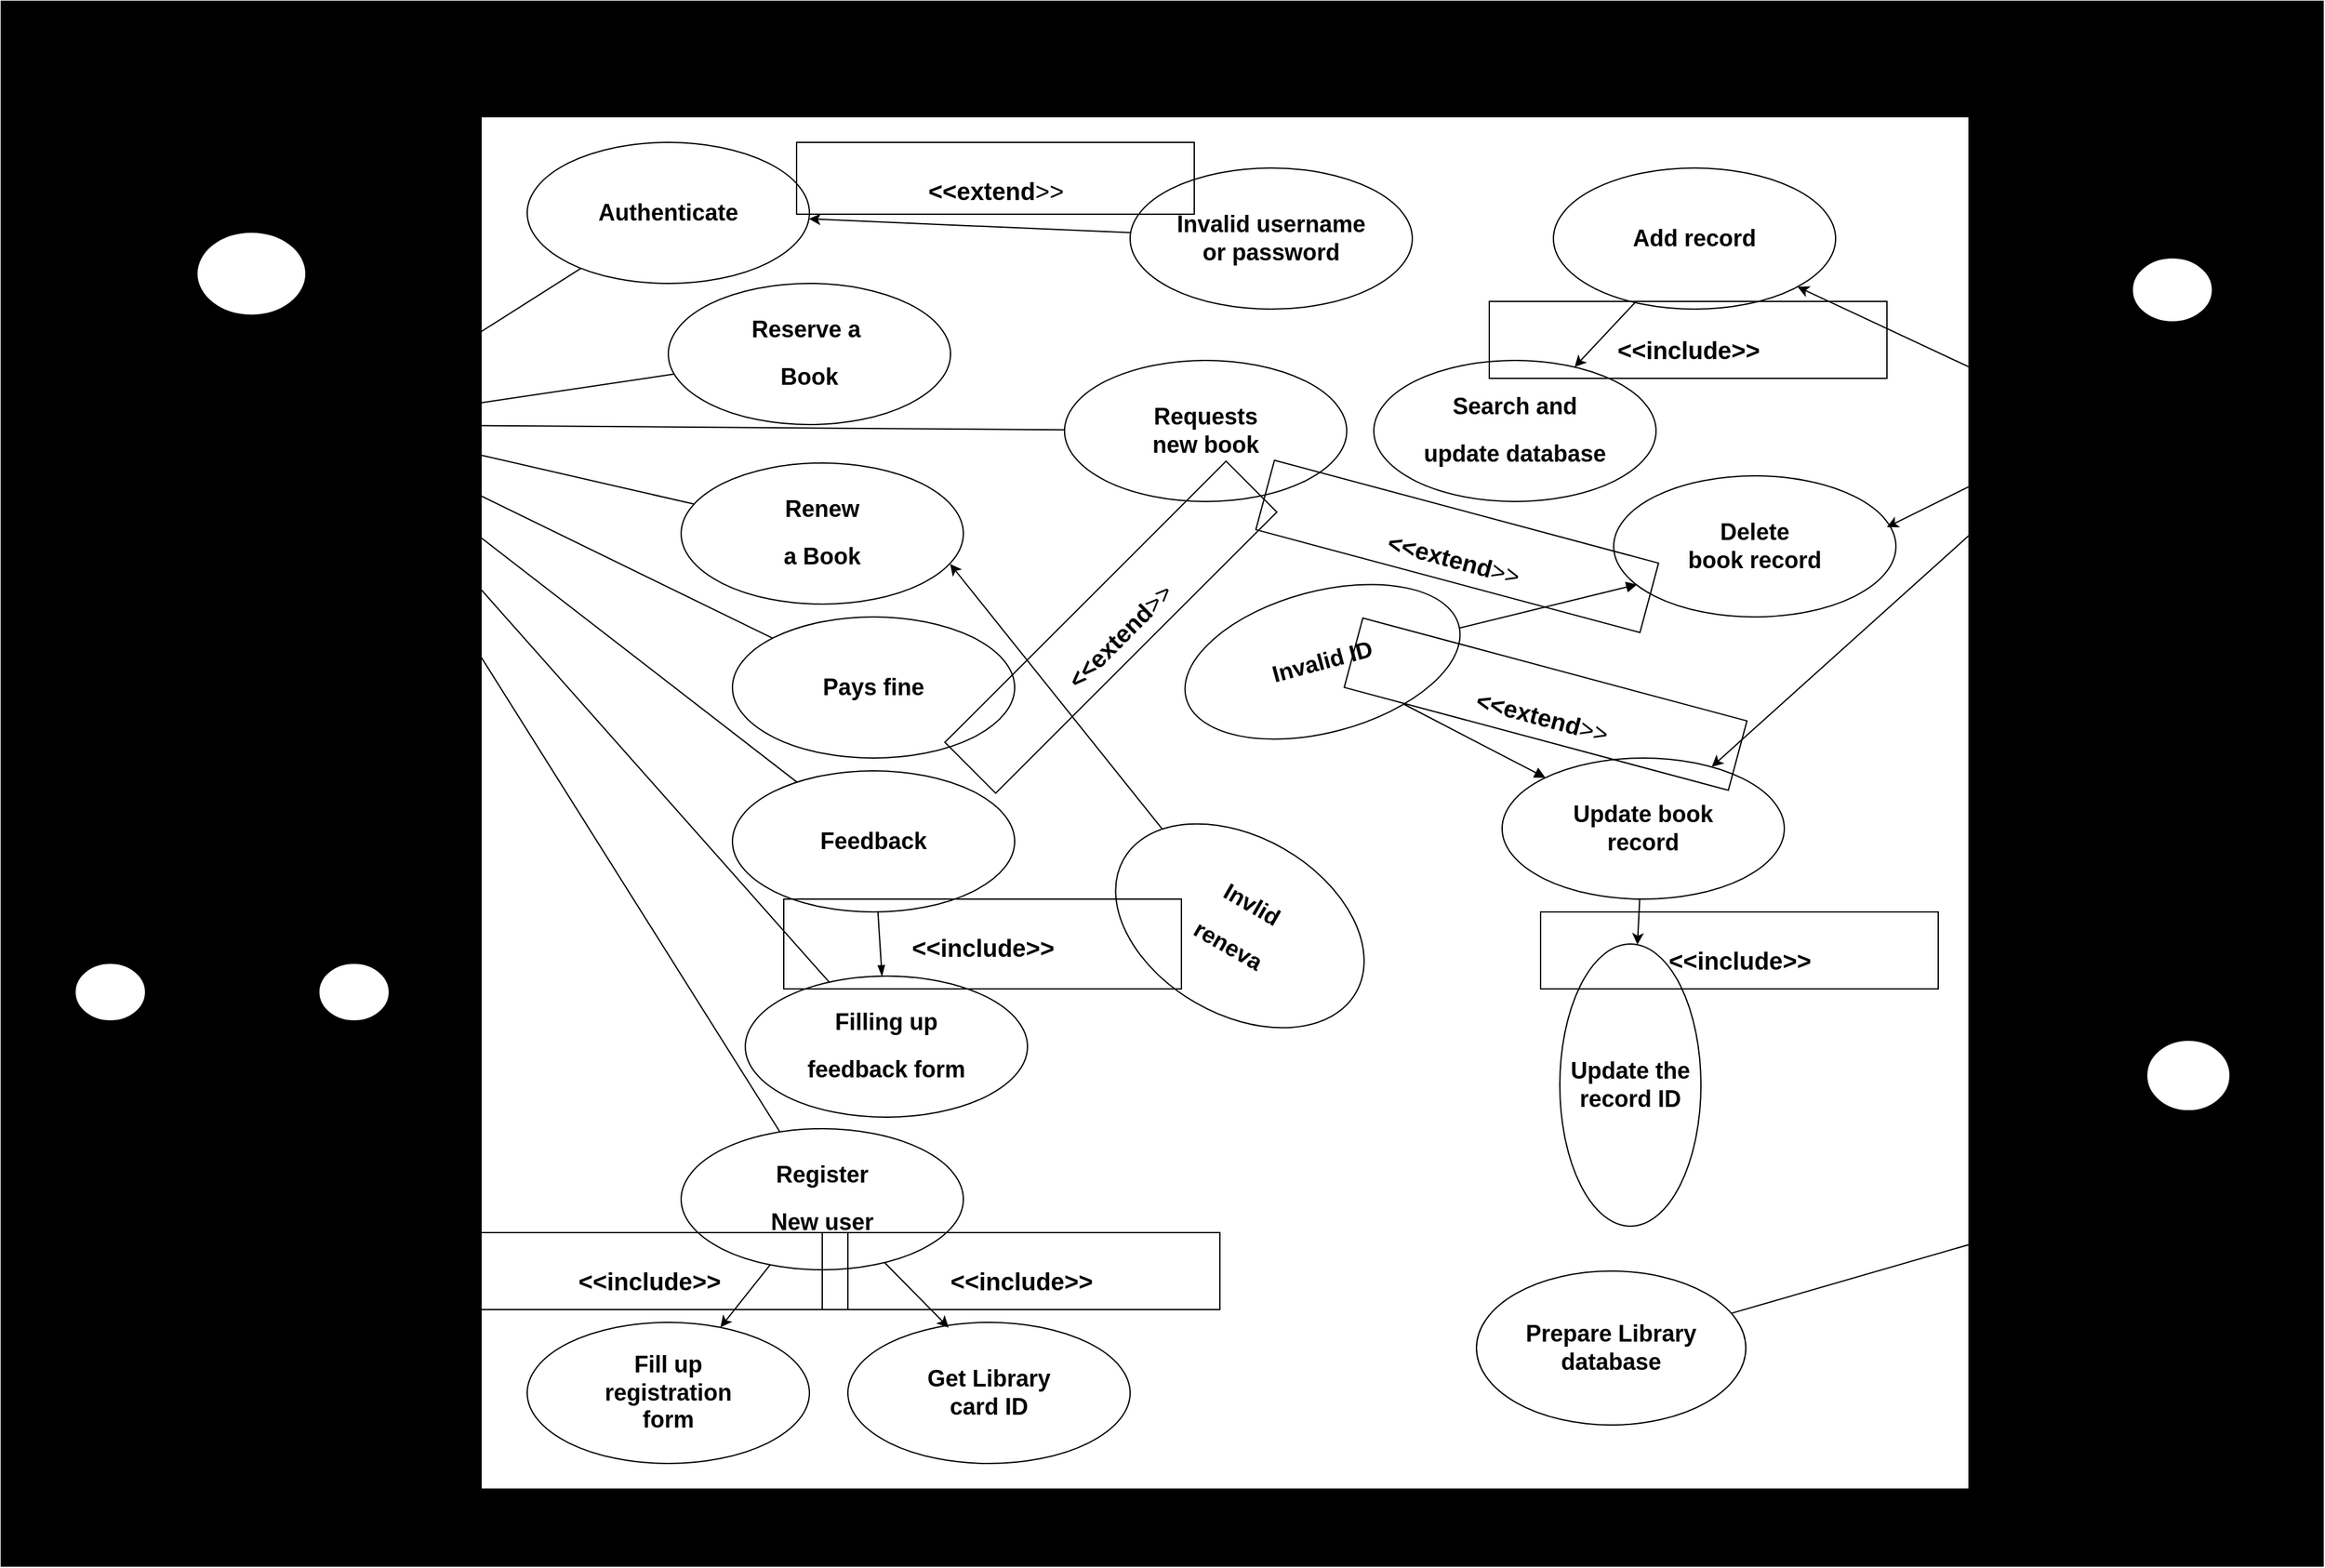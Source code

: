 <mxfile version="26.2.9">
  <diagram name="Page-1" id="pGc_o5oU0INXMLFuIHO4">
    <mxGraphModel dx="3827" dy="1284" grid="1" gridSize="10" guides="1" tooltips="1" connect="1" arrows="1" fold="1" page="1" pageScale="1" pageWidth="827" pageHeight="1169" background="light-dark(#FFFFFF,#FFFFFF)" math="0" shadow="0">
      <root>
        <mxCell id="0" />
        <mxCell id="1" parent="0" />
        <mxCell id="NUPrWJWybtKy8iaeJqH8-1" value="" style="fontStyle=0;labelPosition=right;verticalLabelPosition=middle;align=left;verticalAlign=middle;spacingLeft=2;html=1;points=[[0,0.5],[1,0.5]];fillColor=strokeColor;" vertex="1" parent="1">
          <mxGeometry x="-650" y="290" width="1810" height="1220" as="geometry" />
        </mxCell>
        <mxCell id="k-KtFEmayB6VyQOIX7gF-31" value="" style="html=1;dropTarget=0;whiteSpace=wrap;fillColor=light-dark(#FFFFFF,#FFFFFF);strokeColor=light-dark(#000000,#000000);fontColor=light-dark(#000000,#000000);" parent="1" vertex="1">
          <mxGeometry x="-276" y="380" width="1160" height="1070" as="geometry" />
        </mxCell>
        <mxCell id="k-KtFEmayB6VyQOIX7gF-91" style="rounded=0;orthogonalLoop=1;jettySize=auto;html=1;strokeColor=light-dark(#000000,#000000);fontColor=light-dark(#000000,#000000);" parent="1" target="k-KtFEmayB6VyQOIX7gF-50" edge="1">
          <mxGeometry relative="1" as="geometry">
            <mxPoint x="980" y="620" as="sourcePoint" />
          </mxGeometry>
        </mxCell>
        <mxCell id="k-KtFEmayB6VyQOIX7gF-92" style="rounded=0;orthogonalLoop=1;jettySize=auto;html=1;strokeColor=light-dark(#000000,#000000);fontColor=light-dark(#000000,#000000);" parent="1" target="k-KtFEmayB6VyQOIX7gF-53" edge="1">
          <mxGeometry relative="1" as="geometry">
            <mxPoint x="980" y="620" as="sourcePoint" />
          </mxGeometry>
        </mxCell>
        <mxCell id="k-KtFEmayB6VyQOIX7gF-20" value="&lt;h1&gt;Libraries&lt;/h1&gt;" style="shape=umlActor;verticalLabelPosition=bottom;verticalAlign=top;html=1;strokeColor=light-dark(#000000,#000000);fontColor=light-dark(#000000,#000000);" parent="1" vertex="1">
          <mxGeometry x="980" y="490" width="125" height="200" as="geometry" />
        </mxCell>
        <mxCell id="k-KtFEmayB6VyQOIX7gF-88" style="rounded=0;orthogonalLoop=1;jettySize=auto;html=1;endArrow=none;startFill=0;strokeColor=light-dark(#000000,#000000);fontColor=light-dark(#000000,#000000);" parent="1" source="k-KtFEmayB6VyQOIX7gF-21" target="k-KtFEmayB6VyQOIX7gF-48" edge="1">
          <mxGeometry relative="1" as="geometry" />
        </mxCell>
        <mxCell id="k-KtFEmayB6VyQOIX7gF-21" value="&lt;h1&gt;Library&lt;/h1&gt;&lt;h1&gt;Database&lt;/h1&gt;" style="shape=umlActor;verticalLabelPosition=bottom;verticalAlign=top;html=1;strokeColor=light-dark(#000000,#000000);fontColor=light-dark(#000000,#000000);" parent="1" vertex="1">
          <mxGeometry x="990" y="1100" width="130" height="220" as="geometry" />
        </mxCell>
        <mxCell id="k-KtFEmayB6VyQOIX7gF-86" style="rounded=0;orthogonalLoop=1;jettySize=auto;html=1;strokeColor=light-dark(#000000,#000000);fontColor=light-dark(#000000,#000000);" parent="1" source="k-KtFEmayB6VyQOIX7gF-34" edge="1">
          <mxGeometry relative="1" as="geometry">
            <mxPoint x="-390" y="620" as="targetPoint" />
          </mxGeometry>
        </mxCell>
        <mxCell id="k-KtFEmayB6VyQOIX7gF-34" value="&lt;h2&gt;Reserve a&amp;nbsp;&lt;/h2&gt;&lt;h2&gt;Book&lt;/h2&gt;" style="ellipse;whiteSpace=wrap;html=1;strokeColor=light-dark(#000000,#000000);fontColor=light-dark(#000000,#000000);fillColor=light-dark(#FFFFFF,#FFFFFF);" parent="1" vertex="1">
          <mxGeometry x="-130" y="510" width="220" height="110" as="geometry" />
        </mxCell>
        <mxCell id="k-KtFEmayB6VyQOIX7gF-78" style="rounded=0;orthogonalLoop=1;jettySize=auto;html=1;endArrow=none;startFill=0;strokeColor=light-dark(#000000,#000000);fontColor=light-dark(#000000,#000000);" parent="1" source="k-KtFEmayB6VyQOIX7gF-35" edge="1">
          <mxGeometry relative="1" as="geometry">
            <mxPoint x="-390" y="620" as="targetPoint" />
          </mxGeometry>
        </mxCell>
        <mxCell id="k-KtFEmayB6VyQOIX7gF-35" value="&lt;h2&gt;Authenticate&lt;/h2&gt;" style="ellipse;whiteSpace=wrap;html=1;strokeColor=light-dark(#000000,#000000);fontColor=light-dark(#000000,#000000);fillColor=light-dark(#FFFFFF,#FFFFFF);" parent="1" vertex="1">
          <mxGeometry x="-240" y="400" width="220" height="110" as="geometry" />
        </mxCell>
        <mxCell id="k-KtFEmayB6VyQOIX7gF-36" value="&lt;h2&gt;Renew&lt;/h2&gt;&lt;h2&gt;a Book&lt;/h2&gt;" style="ellipse;whiteSpace=wrap;html=1;strokeColor=light-dark(#000000,#000000);fontColor=light-dark(#000000,#000000);fillColor=light-dark(#FFFFFF,#FFFFFF);" parent="1" vertex="1">
          <mxGeometry x="-120" y="650" width="220" height="110" as="geometry" />
        </mxCell>
        <mxCell id="k-KtFEmayB6VyQOIX7gF-81" style="rounded=0;orthogonalLoop=1;jettySize=auto;html=1;endArrow=none;startFill=0;strokeColor=light-dark(#000000,#000000);fontColor=light-dark(#000000,#000000);" parent="1" source="k-KtFEmayB6VyQOIX7gF-37" edge="1">
          <mxGeometry relative="1" as="geometry">
            <mxPoint x="-390" y="620" as="targetPoint" />
          </mxGeometry>
        </mxCell>
        <mxCell id="k-KtFEmayB6VyQOIX7gF-37" value="&lt;h2&gt;Pays fine&lt;/h2&gt;" style="ellipse;whiteSpace=wrap;html=1;strokeColor=light-dark(#000000,#000000);fontColor=light-dark(#000000,#000000);fillColor=light-dark(#FFFFFF,#FFFFFF);" parent="1" vertex="1">
          <mxGeometry x="-80" y="770" width="220" height="110" as="geometry" />
        </mxCell>
        <mxCell id="k-KtFEmayB6VyQOIX7gF-83" style="rounded=0;orthogonalLoop=1;jettySize=auto;html=1;endArrow=none;startFill=0;strokeColor=light-dark(#000000,#000000);fontColor=light-dark(#000000,#000000);" parent="1" source="k-KtFEmayB6VyQOIX7gF-38" edge="1">
          <mxGeometry relative="1" as="geometry">
            <mxPoint x="-390" y="620" as="targetPoint" />
          </mxGeometry>
        </mxCell>
        <mxCell id="k-KtFEmayB6VyQOIX7gF-109" style="rounded=0;orthogonalLoop=1;jettySize=auto;html=1;endArrow=blockThin;endFill=1;strokeColor=light-dark(#000000,#000000);fontColor=light-dark(#000000,#000000);" parent="1" source="k-KtFEmayB6VyQOIX7gF-38" target="k-KtFEmayB6VyQOIX7gF-39" edge="1">
          <mxGeometry relative="1" as="geometry" />
        </mxCell>
        <mxCell id="k-KtFEmayB6VyQOIX7gF-38" value="&lt;h2&gt;Feedback&lt;/h2&gt;" style="ellipse;whiteSpace=wrap;html=1;strokeColor=light-dark(#000000,#000000);fontColor=light-dark(#000000,#000000);fillColor=light-dark(#FFFFFF,#FFFFFF);" parent="1" vertex="1">
          <mxGeometry x="-80" y="890" width="220" height="110" as="geometry" />
        </mxCell>
        <mxCell id="k-KtFEmayB6VyQOIX7gF-84" style="rounded=0;orthogonalLoop=1;jettySize=auto;html=1;endArrow=none;startFill=0;strokeColor=light-dark(#000000,#000000);fontColor=light-dark(#000000,#000000);" parent="1" source="k-KtFEmayB6VyQOIX7gF-39" edge="1">
          <mxGeometry relative="1" as="geometry">
            <mxPoint x="-390" y="620" as="targetPoint" />
          </mxGeometry>
        </mxCell>
        <mxCell id="k-KtFEmayB6VyQOIX7gF-39" value="&lt;h2&gt;Filling up&lt;/h2&gt;&lt;h2&gt;feedback form&lt;/h2&gt;" style="ellipse;whiteSpace=wrap;html=1;strokeColor=light-dark(#000000,#000000);fontColor=light-dark(#000000,#000000);fillColor=light-dark(#FFFFFF,#FFFFFF);" parent="1" vertex="1">
          <mxGeometry x="-70" y="1050" width="220" height="110" as="geometry" />
        </mxCell>
        <mxCell id="k-KtFEmayB6VyQOIX7gF-73" style="rounded=0;orthogonalLoop=1;jettySize=auto;html=1;strokeColor=light-dark(#000000,#000000);fontColor=light-dark(#000000,#000000);" parent="1" source="k-KtFEmayB6VyQOIX7gF-40" target="k-KtFEmayB6VyQOIX7gF-42" edge="1">
          <mxGeometry relative="1" as="geometry" />
        </mxCell>
        <mxCell id="k-KtFEmayB6VyQOIX7gF-85" style="rounded=0;orthogonalLoop=1;jettySize=auto;html=1;endArrow=none;startFill=0;strokeColor=light-dark(#000000,#000000);fontColor=light-dark(#000000,#000000);" parent="1" source="k-KtFEmayB6VyQOIX7gF-40" edge="1">
          <mxGeometry relative="1" as="geometry">
            <mxPoint x="-390" y="620" as="targetPoint" />
          </mxGeometry>
        </mxCell>
        <mxCell id="k-KtFEmayB6VyQOIX7gF-40" value="&lt;h2&gt;Register&lt;/h2&gt;&lt;h2&gt;New user&lt;/h2&gt;" style="ellipse;whiteSpace=wrap;html=1;strokeColor=light-dark(#000000,#000000);fontColor=light-dark(#000000,#000000);fillColor=light-dark(#FFFFFF,#FFFFFF);" parent="1" vertex="1">
          <mxGeometry x="-120" y="1169" width="220" height="110" as="geometry" />
        </mxCell>
        <mxCell id="k-KtFEmayB6VyQOIX7gF-41" value="&lt;h2&gt;Get Library&lt;br&gt;card ID&lt;/h2&gt;" style="ellipse;whiteSpace=wrap;html=1;strokeColor=light-dark(#000000,#000000);fontColor=light-dark(#000000,#000000);fillColor=light-dark(#FFFFFF,#FFFFFF);" parent="1" vertex="1">
          <mxGeometry x="10" y="1320" width="220" height="110" as="geometry" />
        </mxCell>
        <mxCell id="k-KtFEmayB6VyQOIX7gF-42" value="&lt;h2&gt;Fill up&lt;br&gt;registration&lt;br&gt;form&lt;/h2&gt;" style="ellipse;whiteSpace=wrap;html=1;strokeColor=light-dark(#000000,#000000);fontColor=light-dark(#000000,#000000);fillColor=none;" parent="1" vertex="1">
          <mxGeometry x="-240" y="1320" width="220" height="110" as="geometry" />
        </mxCell>
        <mxCell id="k-KtFEmayB6VyQOIX7gF-75" style="rounded=0;orthogonalLoop=1;jettySize=auto;html=1;strokeColor=light-dark(#000000,#000000);fontColor=light-dark(#000000,#000000);" parent="1" source="k-KtFEmayB6VyQOIX7gF-44" target="k-KtFEmayB6VyQOIX7gF-35" edge="1">
          <mxGeometry relative="1" as="geometry" />
        </mxCell>
        <mxCell id="k-KtFEmayB6VyQOIX7gF-44" value="&lt;h2&gt;Invalid username&lt;br&gt;or password&lt;/h2&gt;" style="ellipse;whiteSpace=wrap;html=1;strokeColor=light-dark(#000000,#000000);fontColor=light-dark(#000000,#000000);fillColor=light-dark(#FFFFFF,#FFFFFF);" parent="1" vertex="1">
          <mxGeometry x="230" y="420" width="220" height="110" as="geometry" />
        </mxCell>
        <mxCell id="k-KtFEmayB6VyQOIX7gF-45" value="&lt;h2&gt;Requests&lt;br&gt;new book&lt;/h2&gt;" style="ellipse;whiteSpace=wrap;html=1;strokeColor=light-dark(#000000,#000000);fontColor=light-dark(#000000,#000000);fillColor=light-dark(#FFFFFF,#FFFFFF);" parent="1" vertex="1">
          <mxGeometry x="178.89" y="570" width="220" height="110" as="geometry" />
        </mxCell>
        <mxCell id="k-KtFEmayB6VyQOIX7gF-70" style="rounded=0;orthogonalLoop=1;jettySize=auto;html=1;endArrow=block;endFill=1;strokeColor=light-dark(#000000,#000000);fontColor=light-dark(#000000,#000000);" parent="1" source="k-KtFEmayB6VyQOIX7gF-46" target="k-KtFEmayB6VyQOIX7gF-50" edge="1">
          <mxGeometry relative="1" as="geometry" />
        </mxCell>
        <mxCell id="k-KtFEmayB6VyQOIX7gF-46" value="&lt;h2&gt;Invalid ID&lt;/h2&gt;" style="ellipse;whiteSpace=wrap;html=1;rotation=-15;strokeColor=light-dark(#000000,#000000);fontColor=light-dark(#000000,#000000);fillColor=light-dark(#FFFFFF,#FFFFFF);" parent="1" vertex="1">
          <mxGeometry x="270" y="750" width="220" height="110" as="geometry" />
        </mxCell>
        <mxCell id="k-KtFEmayB6VyQOIX7gF-47" value="&lt;h2&gt;Invlid&lt;/h2&gt;&lt;h2&gt;reneva&lt;/h2&gt;" style="ellipse;whiteSpace=wrap;html=1;rotation=30;strokeColor=light-dark(#000000,#000000);fontColor=light-dark(#000000,#000000);fillColor=light-dark(#FFFFFF,#FFFFFF);" parent="1" vertex="1">
          <mxGeometry x="211.11" y="941.66" width="208.89" height="138.34" as="geometry" />
        </mxCell>
        <mxCell id="k-KtFEmayB6VyQOIX7gF-48" value="&lt;h2&gt;Prepare Library&lt;br&gt;database&lt;/h2&gt;" style="ellipse;whiteSpace=wrap;html=1;strokeColor=light-dark(#000000,#000000);fontColor=light-dark(#000000,#000000);fillColor=light-dark(#FFFFFF,#FFFFFF);" parent="1" vertex="1">
          <mxGeometry x="500" y="1280" width="210" height="120" as="geometry" />
        </mxCell>
        <mxCell id="k-KtFEmayB6VyQOIX7gF-49" value="&lt;h2&gt;Update the&lt;br&gt;record ID&lt;/h2&gt;" style="ellipse;whiteSpace=wrap;html=1;strokeColor=light-dark(#000000,#000000);fontColor=light-dark(#000000,#000000);fillColor=light-dark(#FFFFFF,#FFFFFF);direction=south;" parent="1" vertex="1">
          <mxGeometry x="565" y="1025" width="110" height="220" as="geometry" />
        </mxCell>
        <mxCell id="k-KtFEmayB6VyQOIX7gF-89" style="rounded=0;orthogonalLoop=1;jettySize=auto;html=1;strokeColor=light-dark(#000000,#000000);fontColor=light-dark(#000000,#000000);" parent="1" source="k-KtFEmayB6VyQOIX7gF-50" target="k-KtFEmayB6VyQOIX7gF-49" edge="1">
          <mxGeometry relative="1" as="geometry" />
        </mxCell>
        <mxCell id="k-KtFEmayB6VyQOIX7gF-50" value="&lt;h2&gt;Update book&lt;br&gt;record&lt;/h2&gt;" style="ellipse;whiteSpace=wrap;html=1;strokeColor=light-dark(#000000,#000000);fontColor=light-dark(#000000,#000000);fillColor=light-dark(#FFFFFF,#FFFFFF);" parent="1" vertex="1">
          <mxGeometry x="520" y="880" width="220" height="110" as="geometry" />
        </mxCell>
        <mxCell id="k-KtFEmayB6VyQOIX7gF-51" value="&lt;h2&gt;Delete&lt;br&gt;book record&lt;/h2&gt;" style="ellipse;whiteSpace=wrap;html=1;strokeColor=light-dark(#000000,#000000);fontColor=light-dark(#000000,#000000);fillColor=light-dark(#FFFFFF,#FFFFFF);" parent="1" vertex="1">
          <mxGeometry x="607" y="660" width="220" height="110" as="geometry" />
        </mxCell>
        <mxCell id="k-KtFEmayB6VyQOIX7gF-52" value="&lt;h2&gt;&lt;font style=&quot;&quot;&gt;Search and&lt;/font&gt;&lt;/h2&gt;&lt;h2&gt;&lt;font style=&quot;&quot;&gt;update database&lt;/font&gt;&lt;/h2&gt;" style="ellipse;whiteSpace=wrap;html=1;strokeColor=light-dark(#000000,#000000);fontColor=light-dark(#000000,#000000);fillColor=light-dark(#FFFFFF,#FFFFFF);" parent="1" vertex="1">
          <mxGeometry x="420" y="570" width="220" height="110" as="geometry" />
        </mxCell>
        <mxCell id="k-KtFEmayB6VyQOIX7gF-74" style="rounded=0;orthogonalLoop=1;jettySize=auto;html=1;strokeColor=light-dark(#000000,#000000);fontColor=light-dark(#000000,#000000);" parent="1" source="k-KtFEmayB6VyQOIX7gF-53" target="k-KtFEmayB6VyQOIX7gF-52" edge="1">
          <mxGeometry relative="1" as="geometry" />
        </mxCell>
        <mxCell id="k-KtFEmayB6VyQOIX7gF-53" value="&lt;h2&gt;Add record&lt;/h2&gt;" style="ellipse;whiteSpace=wrap;html=1;strokeColor=light-dark(#000000,#000000);fontColor=light-dark(#000000,#000000);fillColor=light-dark(#FFFFFF,#FFFFFF);" parent="1" vertex="1">
          <mxGeometry x="560" y="420" width="220" height="110" as="geometry" />
        </mxCell>
        <mxCell id="k-KtFEmayB6VyQOIX7gF-65" style="edgeStyle=orthogonalEdgeStyle;rounded=0;orthogonalLoop=1;jettySize=auto;html=1;endArrow=async;endFill=0;strokeColor=light-dark(#000000,#000000);fontColor=light-dark(#000000,#000000);" parent="1" edge="1">
          <mxGeometry relative="1" as="geometry">
            <mxPoint x="-560.0" y="1040" as="sourcePoint" />
            <mxPoint x="-460" y="810" as="targetPoint" />
            <Array as="points">
              <mxPoint x="-560" y="950" />
              <mxPoint x="-460" y="950" />
            </Array>
          </mxGeometry>
        </mxCell>
        <mxCell id="k-KtFEmayB6VyQOIX7gF-54" value="&lt;h1&gt;&lt;font face=&quot;Helvetica&quot; style=&quot;&quot;&gt;Student&lt;/font&gt;&lt;/h1&gt;" style="shape=umlActor;verticalLabelPosition=bottom;verticalAlign=top;html=1;strokeColor=light-dark(#000000,#000000);fontColor=light-dark(#000000,#000000);" parent="1" vertex="1">
          <mxGeometry x="-620" y="1040" width="110" height="180" as="geometry" />
        </mxCell>
        <mxCell id="k-KtFEmayB6VyQOIX7gF-67" style="edgeStyle=orthogonalEdgeStyle;rounded=0;orthogonalLoop=1;jettySize=auto;html=1;strokeColor=light-dark(#000000,#000000);fontColor=light-dark(#000000,#000000);" parent="1" source="k-KtFEmayB6VyQOIX7gF-55" edge="1">
          <mxGeometry relative="1" as="geometry">
            <mxPoint x="-460" y="810" as="targetPoint" />
            <Array as="points">
              <mxPoint x="-375" y="950" />
              <mxPoint x="-459" y="950" />
              <mxPoint x="-459" y="810" />
            </Array>
          </mxGeometry>
        </mxCell>
        <mxCell id="k-KtFEmayB6VyQOIX7gF-55" value="&lt;h1&gt;Staff&lt;/h1&gt;" style="shape=umlActor;verticalLabelPosition=bottom;verticalAlign=top;html=1;strokeColor=light-dark(#000000,#000000);fontColor=light-dark(#000000,#000000);" parent="1" vertex="1">
          <mxGeometry x="-430" y="1040" width="110" height="180" as="geometry" />
        </mxCell>
        <mxCell id="k-KtFEmayB6VyQOIX7gF-58" value="&lt;h1&gt;&lt;font face=&quot;Verdana&quot;&gt;User&lt;/font&gt;&lt;/h1&gt;" style="shape=umlActor;verticalLabelPosition=bottom;verticalAlign=top;html=1;strokeColor=light-dark(#000000,#000000);fontColor=light-dark(#000000,#000000);" parent="1" vertex="1">
          <mxGeometry x="-540" y="470" width="170" height="259" as="geometry" />
        </mxCell>
        <mxCell id="k-KtFEmayB6VyQOIX7gF-69" style="rounded=0;orthogonalLoop=1;jettySize=auto;html=1;entryX=0.083;entryY=0.77;entryDx=0;entryDy=0;entryPerimeter=0;endArrow=block;endFill=1;strokeColor=light-dark(#000000,#000000);fontColor=light-dark(#000000,#000000);" parent="1" source="k-KtFEmayB6VyQOIX7gF-46" target="k-KtFEmayB6VyQOIX7gF-51" edge="1">
          <mxGeometry relative="1" as="geometry" />
        </mxCell>
        <mxCell id="k-KtFEmayB6VyQOIX7gF-71" style="rounded=0;orthogonalLoop=1;jettySize=auto;html=1;entryX=0.953;entryY=0.715;entryDx=0;entryDy=0;entryPerimeter=0;strokeColor=light-dark(#000000,#000000);fontColor=light-dark(#000000,#000000);" parent="1" source="k-KtFEmayB6VyQOIX7gF-47" target="k-KtFEmayB6VyQOIX7gF-36" edge="1">
          <mxGeometry relative="1" as="geometry" />
        </mxCell>
        <mxCell id="k-KtFEmayB6VyQOIX7gF-72" style="rounded=0;orthogonalLoop=1;jettySize=auto;html=1;entryX=0.357;entryY=0.037;entryDx=0;entryDy=0;entryPerimeter=0;strokeColor=light-dark(#000000,#000000);fontColor=light-dark(#000000,#000000);" parent="1" source="k-KtFEmayB6VyQOIX7gF-40" target="k-KtFEmayB6VyQOIX7gF-41" edge="1">
          <mxGeometry relative="1" as="geometry" />
        </mxCell>
        <mxCell id="k-KtFEmayB6VyQOIX7gF-76" style="rounded=0;orthogonalLoop=1;jettySize=auto;html=1;endArrow=none;startFill=0;strokeColor=light-dark(#000000,#000000);fontColor=light-dark(#000000,#000000);" parent="1" source="k-KtFEmayB6VyQOIX7gF-45" edge="1">
          <mxGeometry relative="1" as="geometry">
            <mxPoint x="-380" y="620" as="targetPoint" />
          </mxGeometry>
        </mxCell>
        <mxCell id="k-KtFEmayB6VyQOIX7gF-80" style="rounded=0;orthogonalLoop=1;jettySize=auto;html=1;endArrow=none;startFill=0;strokeColor=light-dark(#000000,#000000);fontColor=light-dark(#000000,#000000);" parent="1" source="k-KtFEmayB6VyQOIX7gF-36" edge="1">
          <mxGeometry relative="1" as="geometry">
            <mxPoint x="-380" y="620" as="targetPoint" />
          </mxGeometry>
        </mxCell>
        <mxCell id="k-KtFEmayB6VyQOIX7gF-90" style="rounded=0;orthogonalLoop=1;jettySize=auto;html=1;entryX=0.968;entryY=0.364;entryDx=0;entryDy=0;entryPerimeter=0;strokeColor=light-dark(#000000,#000000);fontColor=light-dark(#000000,#000000);" parent="1" source="k-KtFEmayB6VyQOIX7gF-20" target="k-KtFEmayB6VyQOIX7gF-51" edge="1">
          <mxGeometry relative="1" as="geometry" />
        </mxCell>
        <mxCell id="k-KtFEmayB6VyQOIX7gF-103" value="&lt;h1&gt;&lt;font style=&quot;font-size: 19px;&quot;&gt;&amp;lt;&amp;lt;include&amp;gt;&amp;gt;&lt;/font&gt;&lt;/h1&gt;" style="text;html=1;align=center;strokeColor=light-dark(#000000,#FFFFFF);fontColor=light-dark(#000000,#000000);" parent="1" vertex="1">
          <mxGeometry x="550" y="1000" width="310" height="60" as="geometry" />
        </mxCell>
        <mxCell id="k-KtFEmayB6VyQOIX7gF-104" value="&lt;h1&gt;&lt;font style=&quot;font-size: 19px;&quot;&gt;&amp;lt;&amp;lt;include&amp;gt;&amp;gt;&lt;/font&gt;&lt;/h1&gt;" style="text;html=1;align=center;strokeColor=light-dark(#000000,#FFFFFF);fontColor=light-dark(#000000,#000000);" parent="1" vertex="1">
          <mxGeometry x="-40" y="990" width="310" height="70" as="geometry" />
        </mxCell>
        <mxCell id="k-KtFEmayB6VyQOIX7gF-105" value="&lt;h1&gt;&lt;font style=&quot;font-size: 19px;&quot;&gt;&amp;lt;&amp;lt;include&amp;gt;&amp;gt;&lt;/font&gt;&lt;/h1&gt;" style="text;html=1;align=center;strokeColor=light-dark(#000000,#FFFFFF);fontColor=light-dark(#000000,#000000);" parent="1" vertex="1">
          <mxGeometry x="-300" y="1250" width="310" height="60" as="geometry" />
        </mxCell>
        <mxCell id="k-KtFEmayB6VyQOIX7gF-106" value="&lt;h1&gt;&lt;font style=&quot;font-size: 19px;&quot;&gt;&amp;lt;&amp;lt;include&amp;gt;&amp;gt;&lt;/font&gt;&lt;/h1&gt;" style="text;html=1;align=center;strokeColor=light-dark(#000000,#FFFFFF);fontColor=light-dark(#000000,#000000);" parent="1" vertex="1">
          <mxGeometry x="-10" y="1250" width="310" height="60" as="geometry" />
        </mxCell>
        <mxCell id="k-KtFEmayB6VyQOIX7gF-110" value="&lt;h1&gt;&lt;font style=&quot;font-size: 19px;&quot;&gt;&amp;lt;&amp;lt;include&amp;gt;&amp;gt;&lt;/font&gt;&lt;/h1&gt;" style="text;html=1;align=center;strokeColor=light-dark(#000000,#FFFFFF);fontColor=light-dark(#000000,#000000);" parent="1" vertex="1">
          <mxGeometry x="510" y="524" width="310" height="60" as="geometry" />
        </mxCell>
        <mxCell id="k-KtFEmayB6VyQOIX7gF-111" value="&lt;h1&gt;&lt;font style=&quot;font-size: 19px;&quot;&gt;&amp;lt;&amp;lt;extend&lt;/font&gt;&lt;span style=&quot;font-family: monospace; font-size: 0px; text-align: start; background-color: transparent; font-weight: normal;&quot;&gt;%3CmxGraphModel%3E%3Croot%3E%3CmxCell%20id%3D%220%22%2F%3E%3CmxCell%20id%3D%221%22%20parent%3D%220%22%2F%3E%3CmxCell%20id%3D%222%22%20value%3D%22%26lt%3Bh1%26gt%3B%26lt%3Bfont%20style%3D%26quot%3Bfont-size%3A%2019px%3B%26quot%3B%26gt%3B%26amp%3Blt%3B%26amp%3Blt%3Binclude%26amp%3Bgt%3B%26amp%3Bgt%3B%26lt%3B%2Ffont%26gt%3B%26lt%3B%2Fh1%26gt%3B%22%20style%3D%22text%3Bhtml%3D1%3Balign%3Dcenter%3B%22%20vertex%3D%221%22%20parent%3D%221%22%3E%3CmxGeometry%20x%3D%22510%22%20y%3D%22524%22%20width%3D%22310%22%20height%3D%2260%22%20as%3D%22geometry%22%2F%3E%3C%2FmxCell%3E%3C%2Froot%3E%3C%2FmxGraphModel%3E&lt;/span&gt;&lt;span style=&quot;font-size: 19px; background-color: transparent; font-weight: normal;&quot;&gt;&amp;gt;&amp;gt;&lt;/span&gt;&lt;/h1&gt;" style="text;html=1;align=center;rotation=-45;strokeColor=light-dark(#000000,#FFFFFF);fontColor=light-dark(#000000,#000000);" parent="1" vertex="1">
          <mxGeometry x="60" y="750" width="310" height="56" as="geometry" />
        </mxCell>
        <mxCell id="k-KtFEmayB6VyQOIX7gF-112" value="&lt;h1&gt;&lt;font style=&quot;font-size: 19px;&quot;&gt;&amp;lt;&amp;lt;extend&lt;/font&gt;&lt;span style=&quot;font-family: monospace; font-size: 0px; text-align: start; background-color: transparent; font-weight: normal;&quot;&gt;%3CmxGraphModel%3E%3Croot%3E%3CmxCell%20id%3D%220%22%2F%3E%3CmxCell%20id%3D%221%22%20parent%3D%220%22%2F%3E%3CmxCell%20id%3D%222%22%20value%3D%22%26lt%3Bh1%26gt%3B%26lt%3Bfont%20style%3D%26quot%3Bfont-size%3A%2019px%3B%26quot%3B%26gt%3B%26amp%3Blt%3B%26amp%3Blt%3Binclude%26amp%3Bgt%3B%26amp%3Bgt%3B%26lt%3B%2Ffont%26gt%3B%26lt%3B%2Fh1%26gt%3B%22%20style%3D%22text%3Bhtml%3D1%3Balign%3Dcenter%3B%22%20vertex%3D%221%22%20parent%3D%221%22%3E%3CmxGeometry%20x%3D%22510%22%20y%3D%22524%22%20width%3D%22310%22%20height%3D%2260%22%20as%3D%22geometry%22%2F%3E%3C%2FmxCell%3E%3C%2Froot%3E%3C%2FmxGraphModel%3E&lt;/span&gt;&lt;span style=&quot;font-size: 19px; background-color: transparent; font-weight: normal;&quot;&gt;&amp;gt;&amp;gt;&lt;/span&gt;&lt;/h1&gt;" style="text;html=1;align=center;rotation=15;strokeColor=light-dark(#000000,#FFFFFF);fontColor=light-dark(#000000,#000000);" parent="1" vertex="1">
          <mxGeometry x="330" y="687" width="310" height="56" as="geometry" />
        </mxCell>
        <mxCell id="k-KtFEmayB6VyQOIX7gF-113" value="&lt;h1&gt;&lt;font style=&quot;font-size: 19px;&quot;&gt;&amp;lt;&amp;lt;extend&lt;/font&gt;&lt;span style=&quot;font-family: monospace; font-size: 0px; text-align: start; background-color: transparent; font-weight: normal;&quot;&gt;%3CmxGraphModel%3E%3Croot%3E%3CmxCell%20id%3D%220%22%2F%3E%3CmxCell%20id%3D%221%22%20parent%3D%220%22%2F%3E%3CmxCell%20id%3D%222%22%20value%3D%22%26lt%3Bh1%26gt%3B%26lt%3Bfont%20style%3D%26quot%3Bfont-size%3A%2019px%3B%26quot%3B%26gt%3B%26amp%3Blt%3B%26amp%3Blt%3Binclude%26amp%3Bgt%3B%26amp%3Bgt%3B%26lt%3B%2Ffont%26gt%3B%26lt%3B%2Fh1%26gt%3B%22%20style%3D%22text%3Bhtml%3D1%3Balign%3Dcenter%3B%22%20vertex%3D%221%22%20parent%3D%221%22%3E%3CmxGeometry%20x%3D%22510%22%20y%3D%22524%22%20width%3D%22310%22%20height%3D%2260%22%20as%3D%22geometry%22%2F%3E%3C%2FmxCell%3E%3C%2Froot%3E%3C%2FmxGraphModel%3E&lt;/span&gt;&lt;span style=&quot;font-size: 19px; background-color: transparent; font-weight: normal;&quot;&gt;&amp;gt;&amp;gt;&lt;/span&gt;&lt;/h1&gt;" style="text;html=1;align=center;rotation=15;strokeColor=light-dark(#000000,#FFFFFF);fontColor=light-dark(#000000,#000000);" parent="1" vertex="1">
          <mxGeometry x="398.89" y="810" width="310" height="56" as="geometry" />
        </mxCell>
        <mxCell id="k-KtFEmayB6VyQOIX7gF-114" value="&lt;h1&gt;&lt;font style=&quot;font-size: 19px;&quot;&gt;&amp;lt;&amp;lt;extend&lt;/font&gt;&lt;span style=&quot;font-family: monospace; font-size: 0px; text-align: start; background-color: transparent; font-weight: normal;&quot;&gt;%3CmxGraphModel%3E%3Croot%3E%3CmxCell%20id%3D%220%22%2F%3E%3CmxCell%20id%3D%221%22%20parent%3D%220%22%2F%3E%3CmxCell%20id%3D%222%22%20value%3D%22%26lt%3Bh1%26gt%3B%26lt%3Bfont%20style%3D%26quot%3Bfont-size%3A%2019px%3B%26quot%3B%26gt%3B%26amp%3Blt%3B%26amp%3Blt%3Binclude%26amp%3Bgt%3B%26amp%3Bgt%3B%26lt%3B%2Ffont%26gt%3B%26lt%3B%2Fh1%26gt%3B%22%20style%3D%22text%3Bhtml%3D1%3Balign%3Dcenter%3B%22%20vertex%3D%221%22%20parent%3D%221%22%3E%3CmxGeometry%20x%3D%22510%22%20y%3D%22524%22%20width%3D%22310%22%20height%3D%2260%22%20as%3D%22geometry%22%2F%3E%3C%2FmxCell%3E%3C%2Froot%3E%3C%2FmxGraphModel%3E&lt;/span&gt;&lt;span style=&quot;font-size: 19px; background-color: transparent; font-weight: normal;&quot;&gt;&amp;gt;&amp;gt;&lt;/span&gt;&lt;/h1&gt;" style="text;html=1;align=center;strokeColor=light-dark(#000000,#FFFFFF);fontColor=light-dark(#000000,#000000);" parent="1" vertex="1">
          <mxGeometry x="-30" y="400" width="310" height="56" as="geometry" />
        </mxCell>
      </root>
    </mxGraphModel>
  </diagram>
</mxfile>
